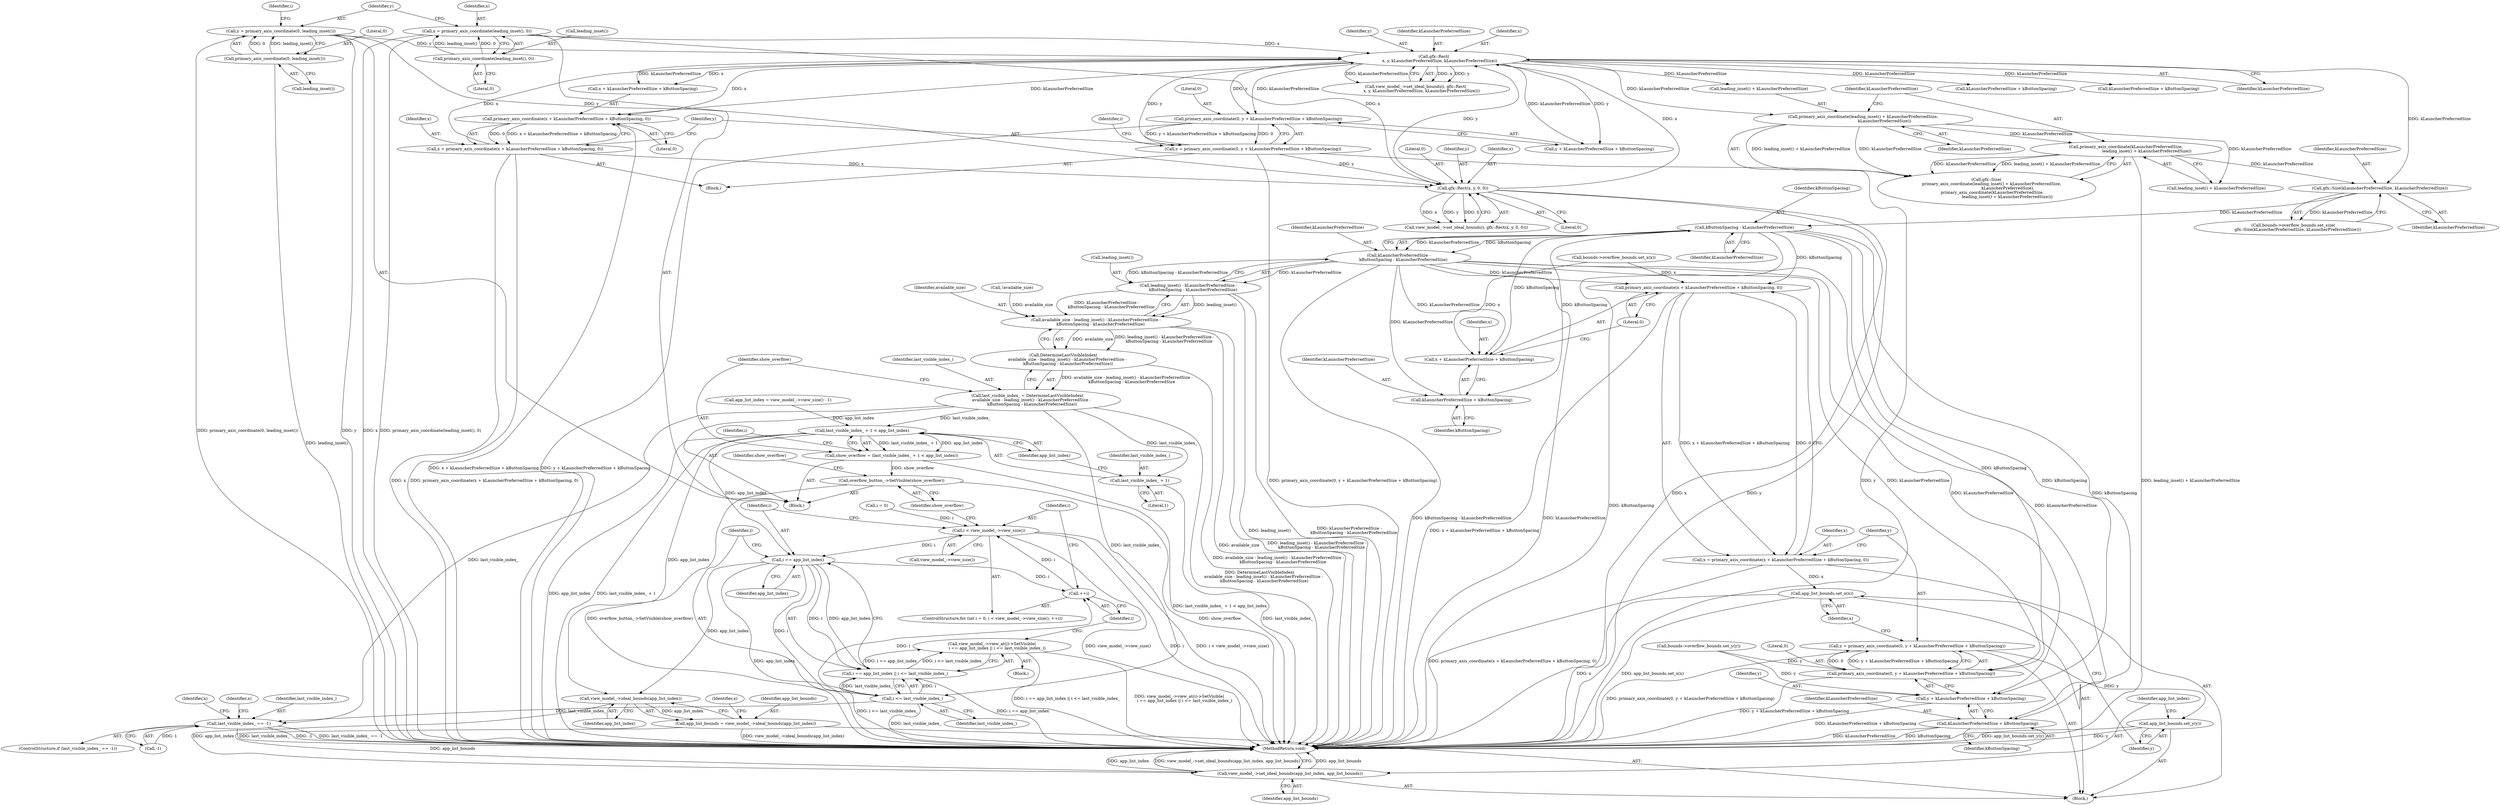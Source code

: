 digraph "0_Chrome_3475f5e448ddf5e48888f3d0563245cc46e3c98b_0@API" {
"1000240" [label="(Call,kButtonSpacing - kLauncherPreferredSize)"];
"1000228" [label="(Call,gfx::Size(kLauncherPreferredSize, kLauncherPreferredSize))"];
"1000222" [label="(Call,primary_axis_coordinate(kLauncherPreferredSize,\n                                leading_inset() + kLauncherPreferredSize))"];
"1000217" [label="(Call,primary_axis_coordinate(leading_inset() + kLauncherPreferredSize,\n                                 kLauncherPreferredSize))"];
"1000151" [label="(Call,gfx::Rect(\n         x, y, kLauncherPreferredSize, kLauncherPreferredSize))"];
"1000156" [label="(Call,x = primary_axis_coordinate(x + kLauncherPreferredSize + kButtonSpacing, 0))"];
"1000158" [label="(Call,primary_axis_coordinate(x + kLauncherPreferredSize + kButtonSpacing, 0))"];
"1000143" [label="(Call,gfx::Rect(x, y, 0, 0))"];
"1000114" [label="(Call,x = primary_axis_coordinate(leading_inset(), 0))"];
"1000116" [label="(Call,primary_axis_coordinate(leading_inset(), 0))"];
"1000165" [label="(Call,y = primary_axis_coordinate(0, y + kLauncherPreferredSize + kButtonSpacing))"];
"1000167" [label="(Call,primary_axis_coordinate(0, y + kLauncherPreferredSize + kButtonSpacing))"];
"1000120" [label="(Call,y = primary_axis_coordinate(0, leading_inset()))"];
"1000122" [label="(Call,primary_axis_coordinate(0, leading_inset()))"];
"1000238" [label="(Call,kLauncherPreferredSize -\n       kButtonSpacing - kLauncherPreferredSize)"];
"1000236" [label="(Call,leading_inset() - kLauncherPreferredSize -\n       kButtonSpacing - kLauncherPreferredSize)"];
"1000234" [label="(Call,available_size - leading_inset() - kLauncherPreferredSize -\n       kButtonSpacing - kLauncherPreferredSize)"];
"1000233" [label="(Call,DetermineLastVisibleIndex(\n      available_size - leading_inset() - kLauncherPreferredSize -\n       kButtonSpacing - kLauncherPreferredSize))"];
"1000231" [label="(Call,last_visible_index_ = DetermineLastVisibleIndex(\n      available_size - leading_inset() - kLauncherPreferredSize -\n       kButtonSpacing - kLauncherPreferredSize))"];
"1000246" [label="(Call,last_visible_index_ + 1 < app_list_index)"];
"1000244" [label="(Call,show_overflow = (last_visible_index_ + 1 < app_list_index))"];
"1000270" [label="(Call,overflow_button_->SetVisible(show_overflow))"];
"1000264" [label="(Call,i == app_list_index)"];
"1000259" [label="(Call,++i)"];
"1000256" [label="(Call,i < view_model_->view_size())"];
"1000263" [label="(Call,i == app_list_index || i <= last_visible_index_)"];
"1000262" [label="(Call,view_model_->view_at(i)->SetVisible(\n        i == app_list_index || i <= last_visible_index_))"];
"1000267" [label="(Call,i <= last_visible_index_)"];
"1000279" [label="(Call,last_visible_index_ == -1)"];
"1000309" [label="(Call,view_model_->ideal_bounds(app_list_index))"];
"1000307" [label="(Call,app_list_bounds = view_model_->ideal_bounds(app_list_index))"];
"1000337" [label="(Call,view_model_->set_ideal_bounds(app_list_index, app_list_bounds))"];
"1000247" [label="(Call,last_visible_index_ + 1)"];
"1000317" [label="(Call,primary_axis_coordinate(x + kLauncherPreferredSize + kButtonSpacing, 0))"];
"1000315" [label="(Call,x = primary_axis_coordinate(x + kLauncherPreferredSize + kButtonSpacing, 0))"];
"1000333" [label="(Call,app_list_bounds.set_x(x))"];
"1000318" [label="(Call,x + kLauncherPreferredSize + kButtonSpacing)"];
"1000320" [label="(Call,kLauncherPreferredSize + kButtonSpacing)"];
"1000326" [label="(Call,primary_axis_coordinate(0, y + kLauncherPreferredSize + kButtonSpacing))"];
"1000324" [label="(Call,y = primary_axis_coordinate(0, y + kLauncherPreferredSize + kButtonSpacing))"];
"1000335" [label="(Call,app_list_bounds.set_y(y))"];
"1000328" [label="(Call,y + kLauncherPreferredSize + kButtonSpacing)"];
"1000330" [label="(Call,kLauncherPreferredSize + kButtonSpacing)"];
"1000157" [label="(Identifier,x)"];
"1000325" [label="(Identifier,y)"];
"1000221" [label="(Identifier,kLauncherPreferredSize)"];
"1000227" [label="(Call,bounds->overflow_bounds.set_size(\n       gfx::Size(kLauncherPreferredSize, kLauncherPreferredSize)))"];
"1000239" [label="(Identifier,kLauncherPreferredSize)"];
"1000317" [label="(Call,primary_axis_coordinate(x + kLauncherPreferredSize + kButtonSpacing, 0))"];
"1000273" [label="(Identifier,show_overflow)"];
"1000165" [label="(Call,y = primary_axis_coordinate(0, y + kLauncherPreferredSize + kButtonSpacing))"];
"1000116" [label="(Call,primary_axis_coordinate(leading_inset(), 0))"];
"1000309" [label="(Call,view_model_->ideal_bounds(app_list_index))"];
"1000230" [label="(Identifier,kLauncherPreferredSize)"];
"1000322" [label="(Identifier,kButtonSpacing)"];
"1000345" [label="(MethodReturn,void)"];
"1000235" [label="(Identifier,available_size)"];
"1000124" [label="(Call,leading_inset())"];
"1000247" [label="(Call,last_visible_index_ + 1)"];
"1000320" [label="(Call,kLauncherPreferredSize + kButtonSpacing)"];
"1000147" [label="(Literal,0)"];
"1000339" [label="(Identifier,app_list_bounds)"];
"1000118" [label="(Literal,0)"];
"1000218" [label="(Call,leading_inset() + kLauncherPreferredSize)"];
"1000223" [label="(Identifier,kLauncherPreferredSize)"];
"1000321" [label="(Identifier,kLauncherPreferredSize)"];
"1000169" [label="(Call,y + kLauncherPreferredSize + kButtonSpacing)"];
"1000232" [label="(Identifier,last_visible_index_)"];
"1000263" [label="(Call,i == app_list_index || i <= last_visible_index_)"];
"1000217" [label="(Call,primary_axis_coordinate(leading_inset() + kLauncherPreferredSize,\n                                 kLauncherPreferredSize))"];
"1000167" [label="(Call,primary_axis_coordinate(0, y + kLauncherPreferredSize + kButtonSpacing))"];
"1000338" [label="(Identifier,app_list_index)"];
"1000123" [label="(Literal,0)"];
"1000260" [label="(Identifier,i)"];
"1000315" [label="(Call,x = primary_axis_coordinate(x + kLauncherPreferredSize + kButtonSpacing, 0))"];
"1000285" [label="(Identifier,x)"];
"1000245" [label="(Identifier,show_overflow)"];
"1000262" [label="(Call,view_model_->view_at(i)->SetVisible(\n        i == app_list_index || i <= last_visible_index_))"];
"1000161" [label="(Call,kLauncherPreferredSize + kButtonSpacing)"];
"1000261" [label="(Block,)"];
"1000307" [label="(Call,app_list_bounds = view_model_->ideal_bounds(app_list_index))"];
"1000281" [label="(Call,-1)"];
"1000318" [label="(Call,x + kLauncherPreferredSize + kButtonSpacing)"];
"1000164" [label="(Literal,0)"];
"1000237" [label="(Call,leading_inset())"];
"1000156" [label="(Call,x = primary_axis_coordinate(x + kLauncherPreferredSize + kButtonSpacing, 0))"];
"1000334" [label="(Identifier,x)"];
"1000251" [label="(ControlStructure,for (int i = 0; i < view_model_->view_size(); ++i))"];
"1000264" [label="(Call,i == app_list_index)"];
"1000256" [label="(Call,i < view_model_->view_size())"];
"1000158" [label="(Call,primary_axis_coordinate(x + kLauncherPreferredSize + kButtonSpacing, 0))"];
"1000236" [label="(Call,leading_inset() - kLauncherPreferredSize -\n       kButtonSpacing - kLauncherPreferredSize)"];
"1000141" [label="(Call,view_model_->set_ideal_bounds(i, gfx::Rect(x, y, 0, 0)))"];
"1000242" [label="(Identifier,kLauncherPreferredSize)"];
"1000153" [label="(Identifier,y)"];
"1000171" [label="(Call,kLauncherPreferredSize + kButtonSpacing)"];
"1000155" [label="(Identifier,kLauncherPreferredSize)"];
"1000149" [label="(Call,view_model_->set_ideal_bounds(i, gfx::Rect(\n         x, y, kLauncherPreferredSize, kLauncherPreferredSize)))"];
"1000122" [label="(Call,primary_axis_coordinate(0, leading_inset()))"];
"1000249" [label="(Literal,1)"];
"1000330" [label="(Call,kLauncherPreferredSize + kButtonSpacing)"];
"1000154" [label="(Identifier,kLauncherPreferredSize)"];
"1000102" [label="(Block,)"];
"1000258" [label="(Call,view_model_->view_size())"];
"1000278" [label="(ControlStructure,if (last_visible_index_ == -1))"];
"1000270" [label="(Call,overflow_button_->SetVisible(show_overflow))"];
"1000114" [label="(Call,x = primary_axis_coordinate(leading_inset(), 0))"];
"1000134" [label="(Identifier,i)"];
"1000143" [label="(Call,gfx::Rect(x, y, 0, 0))"];
"1000151" [label="(Call,gfx::Rect(\n         x, y, kLauncherPreferredSize, kLauncherPreferredSize))"];
"1000146" [label="(Literal,0)"];
"1000268" [label="(Identifier,i)"];
"1000228" [label="(Call,gfx::Size(kLauncherPreferredSize, kLauncherPreferredSize))"];
"1000117" [label="(Call,leading_inset())"];
"1000312" [label="(Identifier,x)"];
"1000229" [label="(Identifier,kLauncherPreferredSize)"];
"1000332" [label="(Identifier,kButtonSpacing)"];
"1000316" [label="(Identifier,x)"];
"1000240" [label="(Call,kButtonSpacing - kLauncherPreferredSize)"];
"1000246" [label="(Call,last_visible_index_ + 1 < app_list_index)"];
"1000311" [label="(Call,bounds->overflow_bounds.set_x(x))"];
"1000326" [label="(Call,primary_axis_coordinate(0, y + kLauncherPreferredSize + kButtonSpacing))"];
"1000120" [label="(Call,y = primary_axis_coordinate(0, leading_inset()))"];
"1000297" [label="(Identifier,x)"];
"1000248" [label="(Identifier,last_visible_index_)"];
"1000115" [label="(Identifier,x)"];
"1000231" [label="(Call,last_visible_index_ = DetermineLastVisibleIndex(\n      available_size - leading_inset() - kLauncherPreferredSize -\n       kButtonSpacing - kLauncherPreferredSize))"];
"1000159" [label="(Call,x + kLauncherPreferredSize + kButtonSpacing)"];
"1000152" [label="(Identifier,x)"];
"1000110" [label="(Call,!available_size)"];
"1000327" [label="(Literal,0)"];
"1000259" [label="(Call,++i)"];
"1000238" [label="(Call,kLauncherPreferredSize -\n       kButtonSpacing - kLauncherPreferredSize)"];
"1000336" [label="(Identifier,y)"];
"1000328" [label="(Call,y + kLauncherPreferredSize + kButtonSpacing)"];
"1000337" [label="(Call,view_model_->set_ideal_bounds(app_list_index, app_list_bounds))"];
"1000121" [label="(Identifier,y)"];
"1000280" [label="(Identifier,last_visible_index_)"];
"1000257" [label="(Identifier,i)"];
"1000267" [label="(Call,i <= last_visible_index_)"];
"1000323" [label="(Literal,0)"];
"1000233" [label="(Call,DetermineLastVisibleIndex(\n      available_size - leading_inset() - kLauncherPreferredSize -\n       kButtonSpacing - kLauncherPreferredSize))"];
"1000128" [label="(Identifier,i)"];
"1000241" [label="(Identifier,kButtonSpacing)"];
"1000271" [label="(Identifier,show_overflow)"];
"1000266" [label="(Identifier,app_list_index)"];
"1000166" [label="(Identifier,y)"];
"1000333" [label="(Call,app_list_bounds.set_x(x))"];
"1000329" [label="(Identifier,y)"];
"1000224" [label="(Call,leading_inset() + kLauncherPreferredSize)"];
"1000279" [label="(Call,last_visible_index_ == -1)"];
"1000274" [label="(Block,)"];
"1000216" [label="(Call,gfx::Size(\n        primary_axis_coordinate(leading_inset() + kLauncherPreferredSize,\n                                 kLauncherPreferredSize),\n         primary_axis_coordinate(kLauncherPreferredSize,\n                                leading_inset() + kLauncherPreferredSize)))"];
"1000145" [label="(Identifier,y)"];
"1000144" [label="(Identifier,x)"];
"1000234" [label="(Call,available_size - leading_inset() - kLauncherPreferredSize -\n       kButtonSpacing - kLauncherPreferredSize)"];
"1000313" [label="(Call,bounds->overflow_bounds.set_y(y))"];
"1000310" [label="(Identifier,app_list_index)"];
"1000175" [label="(Call,app_list_index = view_model_->view_size() - 1)"];
"1000331" [label="(Identifier,kLauncherPreferredSize)"];
"1000244" [label="(Call,show_overflow = (last_visible_index_ + 1 < app_list_index))"];
"1000253" [label="(Call,i = 0)"];
"1000222" [label="(Call,primary_axis_coordinate(kLauncherPreferredSize,\n                                leading_inset() + kLauncherPreferredSize))"];
"1000135" [label="(Block,)"];
"1000168" [label="(Literal,0)"];
"1000250" [label="(Identifier,app_list_index)"];
"1000269" [label="(Identifier,last_visible_index_)"];
"1000319" [label="(Identifier,x)"];
"1000254" [label="(Identifier,i)"];
"1000265" [label="(Identifier,i)"];
"1000324" [label="(Call,y = primary_axis_coordinate(0, y + kLauncherPreferredSize + kButtonSpacing))"];
"1000308" [label="(Identifier,app_list_bounds)"];
"1000335" [label="(Call,app_list_bounds.set_y(y))"];
"1000240" -> "1000238"  [label="AST: "];
"1000240" -> "1000242"  [label="CFG: "];
"1000241" -> "1000240"  [label="AST: "];
"1000242" -> "1000240"  [label="AST: "];
"1000238" -> "1000240"  [label="CFG: "];
"1000240" -> "1000345"  [label="DDG: kButtonSpacing"];
"1000240" -> "1000238"  [label="DDG: kLauncherPreferredSize"];
"1000240" -> "1000238"  [label="DDG: kButtonSpacing"];
"1000228" -> "1000240"  [label="DDG: kLauncherPreferredSize"];
"1000240" -> "1000317"  [label="DDG: kButtonSpacing"];
"1000240" -> "1000318"  [label="DDG: kButtonSpacing"];
"1000240" -> "1000320"  [label="DDG: kButtonSpacing"];
"1000240" -> "1000326"  [label="DDG: kButtonSpacing"];
"1000240" -> "1000328"  [label="DDG: kButtonSpacing"];
"1000240" -> "1000330"  [label="DDG: kButtonSpacing"];
"1000228" -> "1000227"  [label="AST: "];
"1000228" -> "1000230"  [label="CFG: "];
"1000229" -> "1000228"  [label="AST: "];
"1000230" -> "1000228"  [label="AST: "];
"1000227" -> "1000228"  [label="CFG: "];
"1000228" -> "1000227"  [label="DDG: kLauncherPreferredSize"];
"1000222" -> "1000228"  [label="DDG: kLauncherPreferredSize"];
"1000151" -> "1000228"  [label="DDG: kLauncherPreferredSize"];
"1000222" -> "1000216"  [label="AST: "];
"1000222" -> "1000224"  [label="CFG: "];
"1000223" -> "1000222"  [label="AST: "];
"1000224" -> "1000222"  [label="AST: "];
"1000216" -> "1000222"  [label="CFG: "];
"1000222" -> "1000345"  [label="DDG: leading_inset() + kLauncherPreferredSize"];
"1000222" -> "1000216"  [label="DDG: kLauncherPreferredSize"];
"1000222" -> "1000216"  [label="DDG: leading_inset() + kLauncherPreferredSize"];
"1000217" -> "1000222"  [label="DDG: kLauncherPreferredSize"];
"1000217" -> "1000216"  [label="AST: "];
"1000217" -> "1000221"  [label="CFG: "];
"1000218" -> "1000217"  [label="AST: "];
"1000221" -> "1000217"  [label="AST: "];
"1000223" -> "1000217"  [label="CFG: "];
"1000217" -> "1000216"  [label="DDG: leading_inset() + kLauncherPreferredSize"];
"1000217" -> "1000216"  [label="DDG: kLauncherPreferredSize"];
"1000151" -> "1000217"  [label="DDG: kLauncherPreferredSize"];
"1000217" -> "1000224"  [label="DDG: kLauncherPreferredSize"];
"1000151" -> "1000149"  [label="AST: "];
"1000151" -> "1000155"  [label="CFG: "];
"1000152" -> "1000151"  [label="AST: "];
"1000153" -> "1000151"  [label="AST: "];
"1000154" -> "1000151"  [label="AST: "];
"1000155" -> "1000151"  [label="AST: "];
"1000149" -> "1000151"  [label="CFG: "];
"1000151" -> "1000149"  [label="DDG: x"];
"1000151" -> "1000149"  [label="DDG: y"];
"1000151" -> "1000149"  [label="DDG: kLauncherPreferredSize"];
"1000156" -> "1000151"  [label="DDG: x"];
"1000143" -> "1000151"  [label="DDG: x"];
"1000143" -> "1000151"  [label="DDG: y"];
"1000114" -> "1000151"  [label="DDG: x"];
"1000165" -> "1000151"  [label="DDG: y"];
"1000120" -> "1000151"  [label="DDG: y"];
"1000151" -> "1000158"  [label="DDG: x"];
"1000151" -> "1000158"  [label="DDG: kLauncherPreferredSize"];
"1000151" -> "1000159"  [label="DDG: x"];
"1000151" -> "1000159"  [label="DDG: kLauncherPreferredSize"];
"1000151" -> "1000161"  [label="DDG: kLauncherPreferredSize"];
"1000151" -> "1000167"  [label="DDG: y"];
"1000151" -> "1000167"  [label="DDG: kLauncherPreferredSize"];
"1000151" -> "1000169"  [label="DDG: y"];
"1000151" -> "1000169"  [label="DDG: kLauncherPreferredSize"];
"1000151" -> "1000171"  [label="DDG: kLauncherPreferredSize"];
"1000151" -> "1000218"  [label="DDG: kLauncherPreferredSize"];
"1000156" -> "1000135"  [label="AST: "];
"1000156" -> "1000158"  [label="CFG: "];
"1000157" -> "1000156"  [label="AST: "];
"1000158" -> "1000156"  [label="AST: "];
"1000166" -> "1000156"  [label="CFG: "];
"1000156" -> "1000345"  [label="DDG: x"];
"1000156" -> "1000345"  [label="DDG: primary_axis_coordinate(x + kLauncherPreferredSize + kButtonSpacing, 0)"];
"1000156" -> "1000143"  [label="DDG: x"];
"1000158" -> "1000156"  [label="DDG: x + kLauncherPreferredSize + kButtonSpacing"];
"1000158" -> "1000156"  [label="DDG: 0"];
"1000158" -> "1000164"  [label="CFG: "];
"1000159" -> "1000158"  [label="AST: "];
"1000164" -> "1000158"  [label="AST: "];
"1000158" -> "1000345"  [label="DDG: x + kLauncherPreferredSize + kButtonSpacing"];
"1000143" -> "1000141"  [label="AST: "];
"1000143" -> "1000147"  [label="CFG: "];
"1000144" -> "1000143"  [label="AST: "];
"1000145" -> "1000143"  [label="AST: "];
"1000146" -> "1000143"  [label="AST: "];
"1000147" -> "1000143"  [label="AST: "];
"1000141" -> "1000143"  [label="CFG: "];
"1000143" -> "1000345"  [label="DDG: x"];
"1000143" -> "1000345"  [label="DDG: y"];
"1000143" -> "1000141"  [label="DDG: x"];
"1000143" -> "1000141"  [label="DDG: y"];
"1000143" -> "1000141"  [label="DDG: 0"];
"1000114" -> "1000143"  [label="DDG: x"];
"1000165" -> "1000143"  [label="DDG: y"];
"1000120" -> "1000143"  [label="DDG: y"];
"1000114" -> "1000102"  [label="AST: "];
"1000114" -> "1000116"  [label="CFG: "];
"1000115" -> "1000114"  [label="AST: "];
"1000116" -> "1000114"  [label="AST: "];
"1000121" -> "1000114"  [label="CFG: "];
"1000114" -> "1000345"  [label="DDG: x"];
"1000114" -> "1000345"  [label="DDG: primary_axis_coordinate(leading_inset(), 0)"];
"1000116" -> "1000114"  [label="DDG: leading_inset()"];
"1000116" -> "1000114"  [label="DDG: 0"];
"1000116" -> "1000118"  [label="CFG: "];
"1000117" -> "1000116"  [label="AST: "];
"1000118" -> "1000116"  [label="AST: "];
"1000165" -> "1000135"  [label="AST: "];
"1000165" -> "1000167"  [label="CFG: "];
"1000166" -> "1000165"  [label="AST: "];
"1000167" -> "1000165"  [label="AST: "];
"1000134" -> "1000165"  [label="CFG: "];
"1000165" -> "1000345"  [label="DDG: y"];
"1000165" -> "1000345"  [label="DDG: primary_axis_coordinate(0, y + kLauncherPreferredSize + kButtonSpacing)"];
"1000167" -> "1000165"  [label="DDG: 0"];
"1000167" -> "1000165"  [label="DDG: y + kLauncherPreferredSize + kButtonSpacing"];
"1000167" -> "1000169"  [label="CFG: "];
"1000168" -> "1000167"  [label="AST: "];
"1000169" -> "1000167"  [label="AST: "];
"1000167" -> "1000345"  [label="DDG: y + kLauncherPreferredSize + kButtonSpacing"];
"1000120" -> "1000102"  [label="AST: "];
"1000120" -> "1000122"  [label="CFG: "];
"1000121" -> "1000120"  [label="AST: "];
"1000122" -> "1000120"  [label="AST: "];
"1000128" -> "1000120"  [label="CFG: "];
"1000120" -> "1000345"  [label="DDG: y"];
"1000120" -> "1000345"  [label="DDG: primary_axis_coordinate(0, leading_inset())"];
"1000122" -> "1000120"  [label="DDG: 0"];
"1000122" -> "1000120"  [label="DDG: leading_inset()"];
"1000122" -> "1000124"  [label="CFG: "];
"1000123" -> "1000122"  [label="AST: "];
"1000124" -> "1000122"  [label="AST: "];
"1000122" -> "1000345"  [label="DDG: leading_inset()"];
"1000238" -> "1000236"  [label="AST: "];
"1000239" -> "1000238"  [label="AST: "];
"1000236" -> "1000238"  [label="CFG: "];
"1000238" -> "1000345"  [label="DDG: kLauncherPreferredSize"];
"1000238" -> "1000345"  [label="DDG: kButtonSpacing - kLauncherPreferredSize"];
"1000238" -> "1000236"  [label="DDG: kLauncherPreferredSize"];
"1000238" -> "1000236"  [label="DDG: kButtonSpacing - kLauncherPreferredSize"];
"1000238" -> "1000317"  [label="DDG: kLauncherPreferredSize"];
"1000238" -> "1000318"  [label="DDG: kLauncherPreferredSize"];
"1000238" -> "1000320"  [label="DDG: kLauncherPreferredSize"];
"1000238" -> "1000326"  [label="DDG: kLauncherPreferredSize"];
"1000238" -> "1000328"  [label="DDG: kLauncherPreferredSize"];
"1000238" -> "1000330"  [label="DDG: kLauncherPreferredSize"];
"1000236" -> "1000234"  [label="AST: "];
"1000237" -> "1000236"  [label="AST: "];
"1000234" -> "1000236"  [label="CFG: "];
"1000236" -> "1000345"  [label="DDG: leading_inset()"];
"1000236" -> "1000345"  [label="DDG: kLauncherPreferredSize -\n       kButtonSpacing - kLauncherPreferredSize"];
"1000236" -> "1000234"  [label="DDG: leading_inset()"];
"1000236" -> "1000234"  [label="DDG: kLauncherPreferredSize -\n       kButtonSpacing - kLauncherPreferredSize"];
"1000234" -> "1000233"  [label="AST: "];
"1000235" -> "1000234"  [label="AST: "];
"1000233" -> "1000234"  [label="CFG: "];
"1000234" -> "1000345"  [label="DDG: leading_inset() - kLauncherPreferredSize -\n       kButtonSpacing - kLauncherPreferredSize"];
"1000234" -> "1000345"  [label="DDG: available_size"];
"1000234" -> "1000233"  [label="DDG: available_size"];
"1000234" -> "1000233"  [label="DDG: leading_inset() - kLauncherPreferredSize -\n       kButtonSpacing - kLauncherPreferredSize"];
"1000110" -> "1000234"  [label="DDG: available_size"];
"1000233" -> "1000231"  [label="AST: "];
"1000231" -> "1000233"  [label="CFG: "];
"1000233" -> "1000345"  [label="DDG: available_size - leading_inset() - kLauncherPreferredSize -\n       kButtonSpacing - kLauncherPreferredSize"];
"1000233" -> "1000231"  [label="DDG: available_size - leading_inset() - kLauncherPreferredSize -\n       kButtonSpacing - kLauncherPreferredSize"];
"1000231" -> "1000102"  [label="AST: "];
"1000232" -> "1000231"  [label="AST: "];
"1000245" -> "1000231"  [label="CFG: "];
"1000231" -> "1000345"  [label="DDG: DetermineLastVisibleIndex(\n      available_size - leading_inset() - kLauncherPreferredSize -\n       kButtonSpacing - kLauncherPreferredSize)"];
"1000231" -> "1000246"  [label="DDG: last_visible_index_"];
"1000231" -> "1000247"  [label="DDG: last_visible_index_"];
"1000231" -> "1000267"  [label="DDG: last_visible_index_"];
"1000231" -> "1000279"  [label="DDG: last_visible_index_"];
"1000246" -> "1000244"  [label="AST: "];
"1000246" -> "1000250"  [label="CFG: "];
"1000247" -> "1000246"  [label="AST: "];
"1000250" -> "1000246"  [label="AST: "];
"1000244" -> "1000246"  [label="CFG: "];
"1000246" -> "1000345"  [label="DDG: app_list_index"];
"1000246" -> "1000345"  [label="DDG: last_visible_index_ + 1"];
"1000246" -> "1000244"  [label="DDG: last_visible_index_ + 1"];
"1000246" -> "1000244"  [label="DDG: app_list_index"];
"1000175" -> "1000246"  [label="DDG: app_list_index"];
"1000246" -> "1000264"  [label="DDG: app_list_index"];
"1000246" -> "1000309"  [label="DDG: app_list_index"];
"1000244" -> "1000102"  [label="AST: "];
"1000245" -> "1000244"  [label="AST: "];
"1000254" -> "1000244"  [label="CFG: "];
"1000244" -> "1000345"  [label="DDG: last_visible_index_ + 1 < app_list_index"];
"1000244" -> "1000270"  [label="DDG: show_overflow"];
"1000270" -> "1000102"  [label="AST: "];
"1000270" -> "1000271"  [label="CFG: "];
"1000271" -> "1000270"  [label="AST: "];
"1000273" -> "1000270"  [label="CFG: "];
"1000270" -> "1000345"  [label="DDG: overflow_button_->SetVisible(show_overflow)"];
"1000270" -> "1000345"  [label="DDG: show_overflow"];
"1000264" -> "1000263"  [label="AST: "];
"1000264" -> "1000266"  [label="CFG: "];
"1000265" -> "1000264"  [label="AST: "];
"1000266" -> "1000264"  [label="AST: "];
"1000268" -> "1000264"  [label="CFG: "];
"1000263" -> "1000264"  [label="CFG: "];
"1000264" -> "1000345"  [label="DDG: app_list_index"];
"1000264" -> "1000259"  [label="DDG: i"];
"1000264" -> "1000263"  [label="DDG: i"];
"1000264" -> "1000263"  [label="DDG: app_list_index"];
"1000256" -> "1000264"  [label="DDG: i"];
"1000264" -> "1000267"  [label="DDG: i"];
"1000264" -> "1000309"  [label="DDG: app_list_index"];
"1000259" -> "1000251"  [label="AST: "];
"1000259" -> "1000260"  [label="CFG: "];
"1000260" -> "1000259"  [label="AST: "];
"1000257" -> "1000259"  [label="CFG: "];
"1000259" -> "1000256"  [label="DDG: i"];
"1000267" -> "1000259"  [label="DDG: i"];
"1000256" -> "1000251"  [label="AST: "];
"1000256" -> "1000258"  [label="CFG: "];
"1000257" -> "1000256"  [label="AST: "];
"1000258" -> "1000256"  [label="AST: "];
"1000265" -> "1000256"  [label="CFG: "];
"1000271" -> "1000256"  [label="CFG: "];
"1000256" -> "1000345"  [label="DDG: i < view_model_->view_size()"];
"1000256" -> "1000345"  [label="DDG: view_model_->view_size()"];
"1000256" -> "1000345"  [label="DDG: i"];
"1000253" -> "1000256"  [label="DDG: i"];
"1000263" -> "1000262"  [label="AST: "];
"1000263" -> "1000267"  [label="CFG: "];
"1000267" -> "1000263"  [label="AST: "];
"1000262" -> "1000263"  [label="CFG: "];
"1000263" -> "1000345"  [label="DDG: i <= last_visible_index_"];
"1000263" -> "1000345"  [label="DDG: i == app_list_index"];
"1000263" -> "1000262"  [label="DDG: i == app_list_index"];
"1000263" -> "1000262"  [label="DDG: i <= last_visible_index_"];
"1000267" -> "1000263"  [label="DDG: i"];
"1000267" -> "1000263"  [label="DDG: last_visible_index_"];
"1000262" -> "1000261"  [label="AST: "];
"1000260" -> "1000262"  [label="CFG: "];
"1000262" -> "1000345"  [label="DDG: view_model_->view_at(i)->SetVisible(\n        i == app_list_index || i <= last_visible_index_)"];
"1000262" -> "1000345"  [label="DDG: i == app_list_index || i <= last_visible_index_"];
"1000267" -> "1000269"  [label="CFG: "];
"1000268" -> "1000267"  [label="AST: "];
"1000269" -> "1000267"  [label="AST: "];
"1000267" -> "1000345"  [label="DDG: last_visible_index_"];
"1000267" -> "1000279"  [label="DDG: last_visible_index_"];
"1000279" -> "1000278"  [label="AST: "];
"1000279" -> "1000281"  [label="CFG: "];
"1000280" -> "1000279"  [label="AST: "];
"1000281" -> "1000279"  [label="AST: "];
"1000285" -> "1000279"  [label="CFG: "];
"1000297" -> "1000279"  [label="CFG: "];
"1000279" -> "1000345"  [label="DDG: last_visible_index_"];
"1000279" -> "1000345"  [label="DDG: -1"];
"1000279" -> "1000345"  [label="DDG: last_visible_index_ == -1"];
"1000281" -> "1000279"  [label="DDG: 1"];
"1000309" -> "1000307"  [label="AST: "];
"1000309" -> "1000310"  [label="CFG: "];
"1000310" -> "1000309"  [label="AST: "];
"1000307" -> "1000309"  [label="CFG: "];
"1000309" -> "1000307"  [label="DDG: app_list_index"];
"1000309" -> "1000337"  [label="DDG: app_list_index"];
"1000307" -> "1000274"  [label="AST: "];
"1000308" -> "1000307"  [label="AST: "];
"1000312" -> "1000307"  [label="CFG: "];
"1000307" -> "1000345"  [label="DDG: view_model_->ideal_bounds(app_list_index)"];
"1000307" -> "1000337"  [label="DDG: app_list_bounds"];
"1000337" -> "1000274"  [label="AST: "];
"1000337" -> "1000339"  [label="CFG: "];
"1000338" -> "1000337"  [label="AST: "];
"1000339" -> "1000337"  [label="AST: "];
"1000345" -> "1000337"  [label="CFG: "];
"1000337" -> "1000345"  [label="DDG: app_list_bounds"];
"1000337" -> "1000345"  [label="DDG: app_list_index"];
"1000337" -> "1000345"  [label="DDG: view_model_->set_ideal_bounds(app_list_index, app_list_bounds)"];
"1000247" -> "1000249"  [label="CFG: "];
"1000248" -> "1000247"  [label="AST: "];
"1000249" -> "1000247"  [label="AST: "];
"1000250" -> "1000247"  [label="CFG: "];
"1000247" -> "1000345"  [label="DDG: last_visible_index_"];
"1000317" -> "1000315"  [label="AST: "];
"1000317" -> "1000323"  [label="CFG: "];
"1000318" -> "1000317"  [label="AST: "];
"1000323" -> "1000317"  [label="AST: "];
"1000315" -> "1000317"  [label="CFG: "];
"1000317" -> "1000345"  [label="DDG: x + kLauncherPreferredSize + kButtonSpacing"];
"1000317" -> "1000315"  [label="DDG: x + kLauncherPreferredSize + kButtonSpacing"];
"1000317" -> "1000315"  [label="DDG: 0"];
"1000311" -> "1000317"  [label="DDG: x"];
"1000315" -> "1000274"  [label="AST: "];
"1000316" -> "1000315"  [label="AST: "];
"1000325" -> "1000315"  [label="CFG: "];
"1000315" -> "1000345"  [label="DDG: primary_axis_coordinate(x + kLauncherPreferredSize + kButtonSpacing, 0)"];
"1000315" -> "1000333"  [label="DDG: x"];
"1000333" -> "1000274"  [label="AST: "];
"1000333" -> "1000334"  [label="CFG: "];
"1000334" -> "1000333"  [label="AST: "];
"1000336" -> "1000333"  [label="CFG: "];
"1000333" -> "1000345"  [label="DDG: x"];
"1000333" -> "1000345"  [label="DDG: app_list_bounds.set_x(x)"];
"1000318" -> "1000320"  [label="CFG: "];
"1000319" -> "1000318"  [label="AST: "];
"1000320" -> "1000318"  [label="AST: "];
"1000323" -> "1000318"  [label="CFG: "];
"1000311" -> "1000318"  [label="DDG: x"];
"1000320" -> "1000322"  [label="CFG: "];
"1000321" -> "1000320"  [label="AST: "];
"1000322" -> "1000320"  [label="AST: "];
"1000326" -> "1000324"  [label="AST: "];
"1000326" -> "1000328"  [label="CFG: "];
"1000327" -> "1000326"  [label="AST: "];
"1000328" -> "1000326"  [label="AST: "];
"1000324" -> "1000326"  [label="CFG: "];
"1000326" -> "1000345"  [label="DDG: y + kLauncherPreferredSize + kButtonSpacing"];
"1000326" -> "1000324"  [label="DDG: 0"];
"1000326" -> "1000324"  [label="DDG: y + kLauncherPreferredSize + kButtonSpacing"];
"1000313" -> "1000326"  [label="DDG: y"];
"1000324" -> "1000274"  [label="AST: "];
"1000325" -> "1000324"  [label="AST: "];
"1000334" -> "1000324"  [label="CFG: "];
"1000324" -> "1000345"  [label="DDG: primary_axis_coordinate(0, y + kLauncherPreferredSize + kButtonSpacing)"];
"1000324" -> "1000335"  [label="DDG: y"];
"1000335" -> "1000274"  [label="AST: "];
"1000335" -> "1000336"  [label="CFG: "];
"1000336" -> "1000335"  [label="AST: "];
"1000338" -> "1000335"  [label="CFG: "];
"1000335" -> "1000345"  [label="DDG: y"];
"1000335" -> "1000345"  [label="DDG: app_list_bounds.set_y(y)"];
"1000328" -> "1000330"  [label="CFG: "];
"1000329" -> "1000328"  [label="AST: "];
"1000330" -> "1000328"  [label="AST: "];
"1000328" -> "1000345"  [label="DDG: kLauncherPreferredSize + kButtonSpacing"];
"1000313" -> "1000328"  [label="DDG: y"];
"1000330" -> "1000332"  [label="CFG: "];
"1000331" -> "1000330"  [label="AST: "];
"1000332" -> "1000330"  [label="AST: "];
"1000330" -> "1000345"  [label="DDG: kLauncherPreferredSize"];
"1000330" -> "1000345"  [label="DDG: kButtonSpacing"];
}
